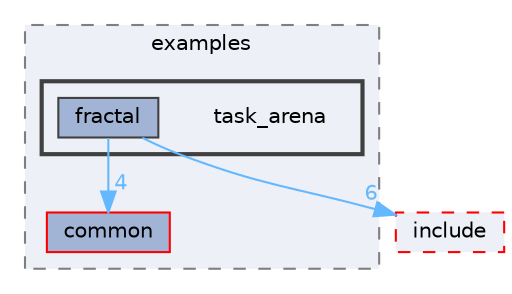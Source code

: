 digraph "external/taskflow/3rd-party/tbb/examples/task_arena"
{
 // LATEX_PDF_SIZE
  bgcolor="transparent";
  edge [fontname=Helvetica,fontsize=10,labelfontname=Helvetica,labelfontsize=10];
  node [fontname=Helvetica,fontsize=10,shape=box,height=0.2,width=0.4];
  compound=true
  subgraph clusterdir_728d8ef4f98e28e397f8fcf766944c46 {
    graph [ bgcolor="#edf0f7", pencolor="grey50", label="examples", fontname=Helvetica,fontsize=10 style="filled,dashed", URL="dir_728d8ef4f98e28e397f8fcf766944c46.html",tooltip=""]
  dir_54703c436fa5ff1ab20c927331cf8a3a [label="common", fillcolor="#a2b4d6", color="red", style="filled", URL="dir_54703c436fa5ff1ab20c927331cf8a3a.html",tooltip=""];
  subgraph clusterdir_38caaf1cc0812aabbf5d0c9354a630a7 {
    graph [ bgcolor="#edf0f7", pencolor="grey25", label="", fontname=Helvetica,fontsize=10 style="filled,bold", URL="dir_38caaf1cc0812aabbf5d0c9354a630a7.html",tooltip=""]
    dir_38caaf1cc0812aabbf5d0c9354a630a7 [shape=plaintext, label="task_arena"];
  dir_e9ef3ea45b133658039292c02949b862 [label="fractal", fillcolor="#a2b4d6", color="grey25", style="filled", URL="dir_e9ef3ea45b133658039292c02949b862.html",tooltip=""];
  }
  }
  dir_9a108c806b4257aefe6c62ce1f799fad [label="include", fillcolor="#edf0f7", color="red", style="filled,dashed", URL="dir_9a108c806b4257aefe6c62ce1f799fad.html",tooltip=""];
  dir_e9ef3ea45b133658039292c02949b862->dir_54703c436fa5ff1ab20c927331cf8a3a [headlabel="4", labeldistance=1.5 headhref="dir_000330_000148.html" href="dir_000330_000148.html" color="steelblue1" fontcolor="steelblue1"];
  dir_e9ef3ea45b133658039292c02949b862->dir_9a108c806b4257aefe6c62ce1f799fad [headlabel="6", labeldistance=1.5 headhref="dir_000330_000389.html" href="dir_000330_000389.html" color="steelblue1" fontcolor="steelblue1"];
}
